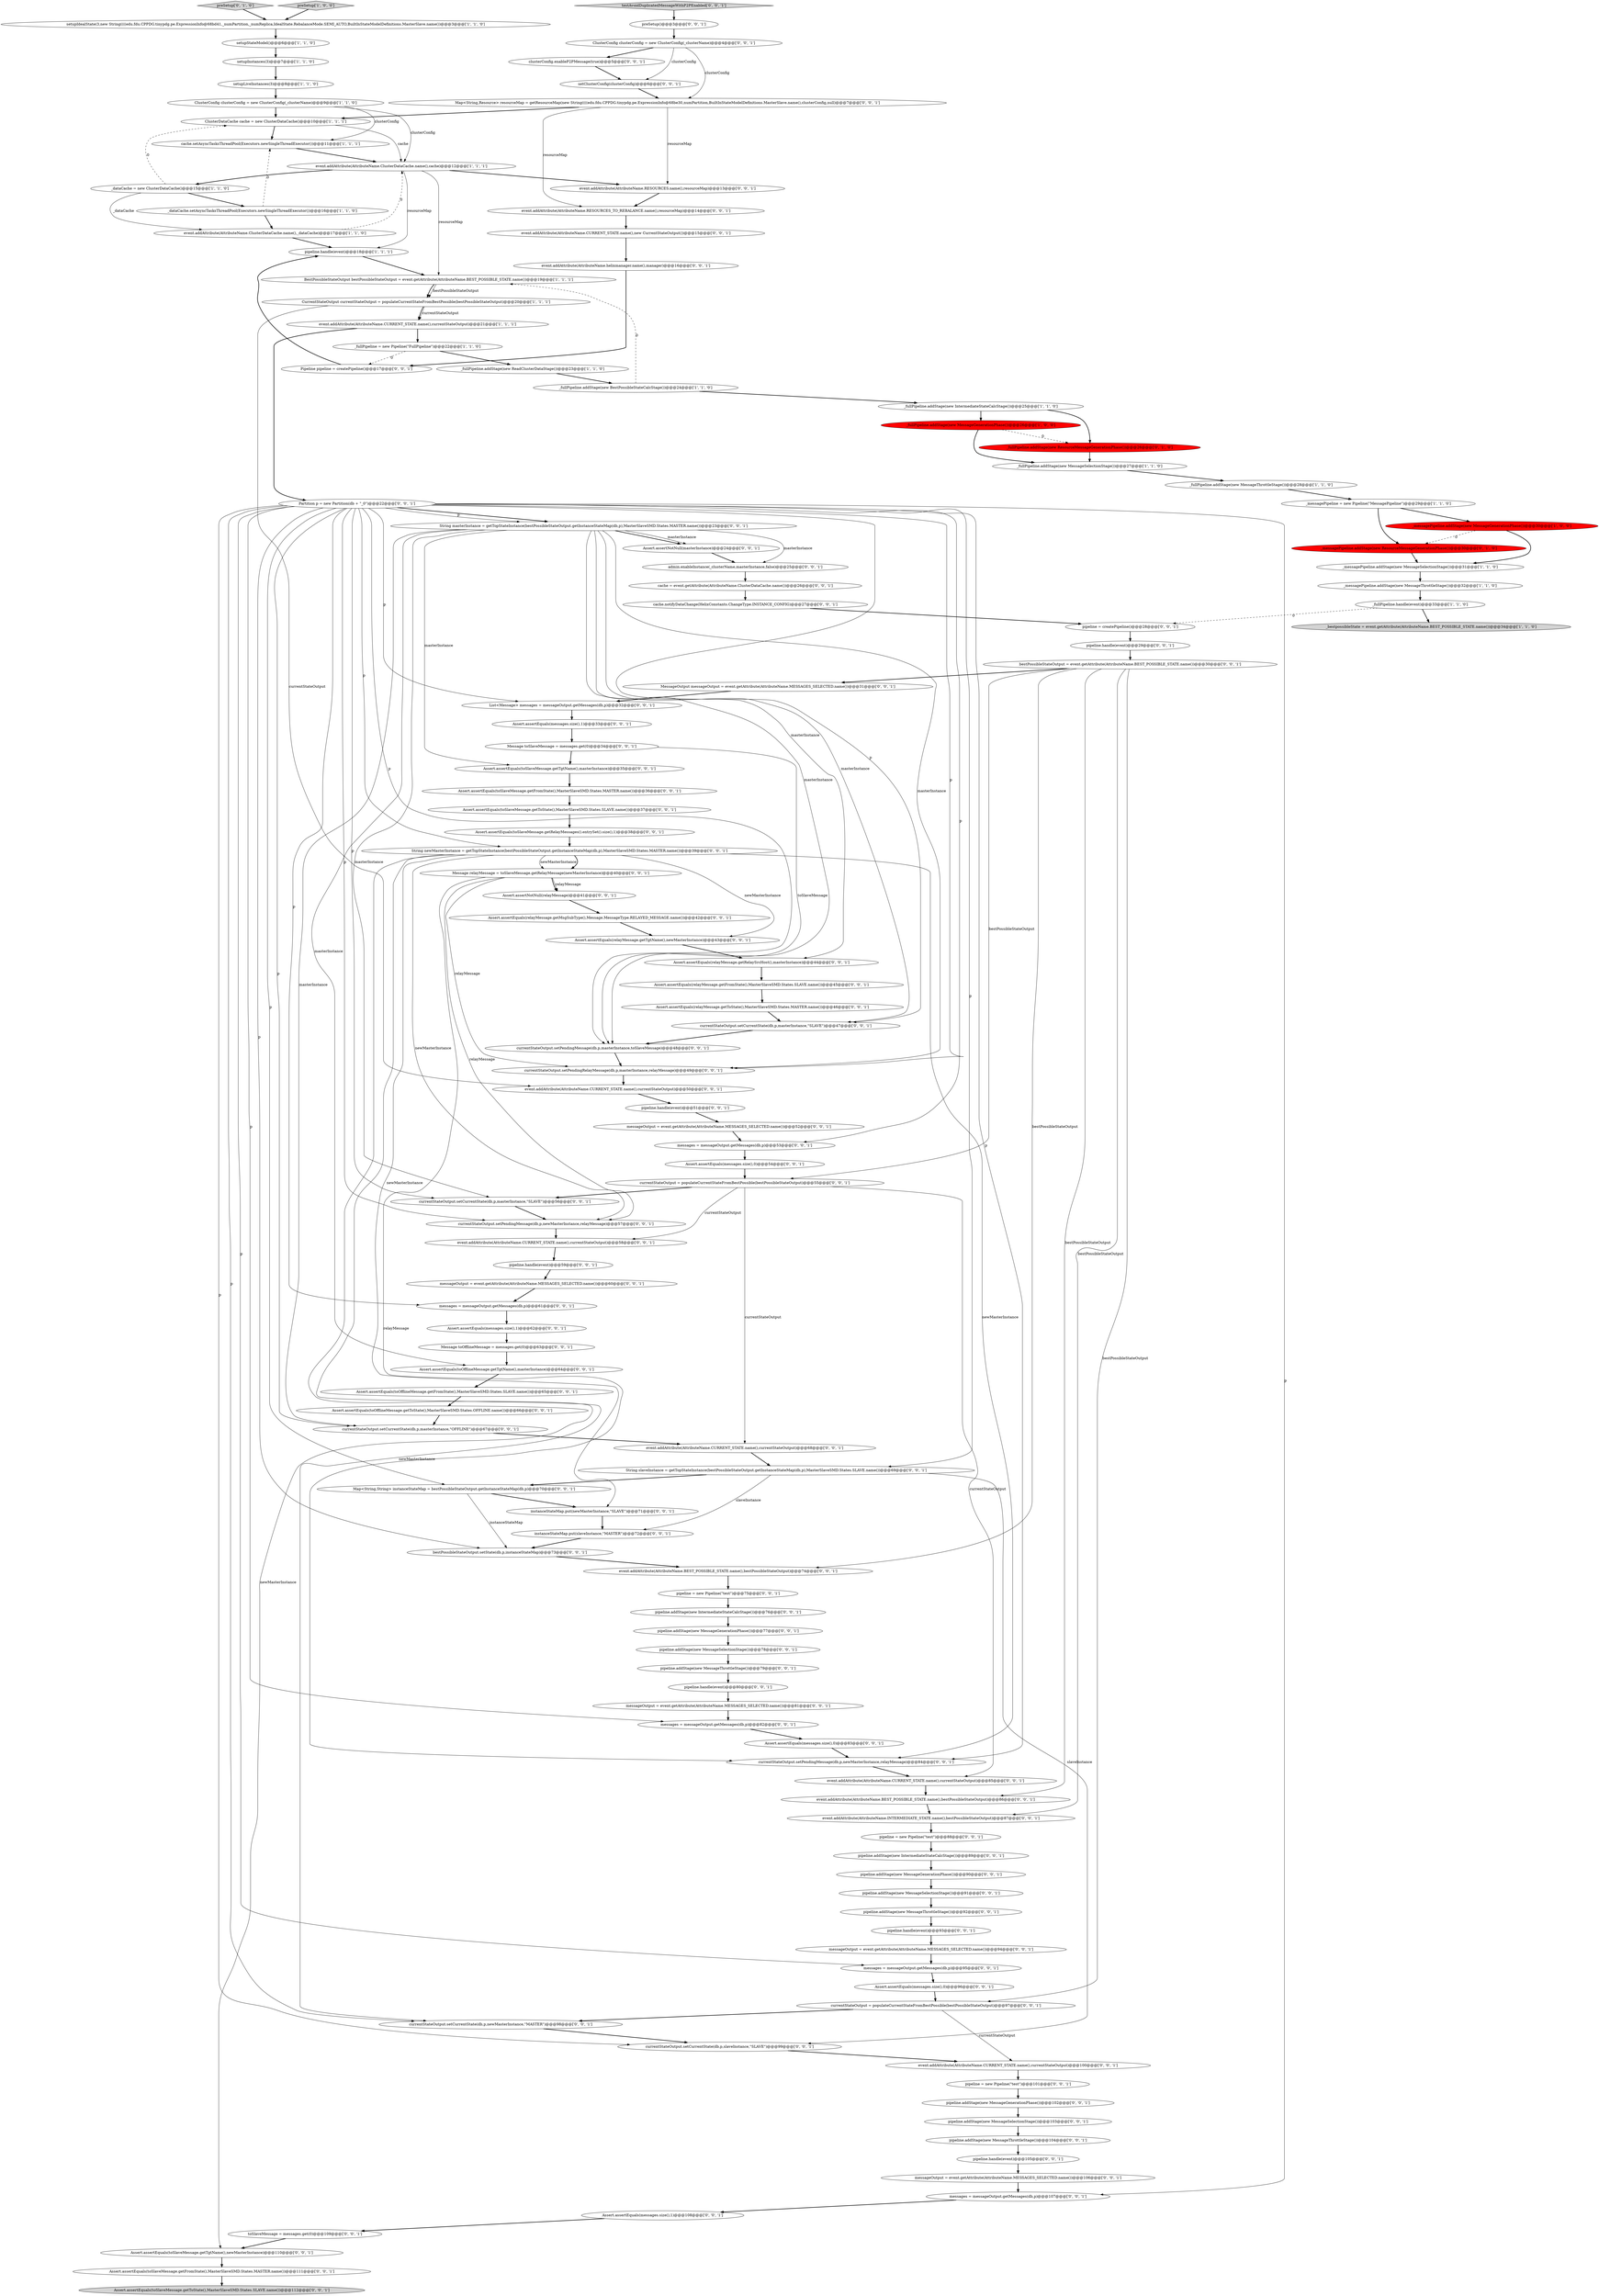 digraph {
0 [style = filled, label = "setupStateModel()@@@6@@@['1', '1', '0']", fillcolor = white, shape = ellipse image = "AAA0AAABBB1BBB"];
99 [style = filled, label = "preSetup()@@@3@@@['0', '0', '1']", fillcolor = white, shape = ellipse image = "AAA0AAABBB3BBB"];
49 [style = filled, label = "Assert.assertEquals(relayMessage.getRelaySrcHost(),masterInstance)@@@44@@@['0', '0', '1']", fillcolor = white, shape = ellipse image = "AAA0AAABBB3BBB"];
109 [style = filled, label = "Assert.assertEquals(toOfflineMessage.getTgtName(),masterInstance)@@@64@@@['0', '0', '1']", fillcolor = white, shape = ellipse image = "AAA0AAABBB3BBB"];
76 [style = filled, label = "pipeline.addStage(new MessageSelectionStage())@@@78@@@['0', '0', '1']", fillcolor = white, shape = ellipse image = "AAA0AAABBB3BBB"];
62 [style = filled, label = "Assert.assertEquals(relayMessage.getFromState(),MasterSlaveSMD.States.SLAVE.name())@@@45@@@['0', '0', '1']", fillcolor = white, shape = ellipse image = "AAA0AAABBB3BBB"];
79 [style = filled, label = "messages = messageOutput.getMessages(db,p)@@@61@@@['0', '0', '1']", fillcolor = white, shape = ellipse image = "AAA0AAABBB3BBB"];
32 [style = filled, label = "pipeline = new Pipeline(\"test\")@@@101@@@['0', '0', '1']", fillcolor = white, shape = ellipse image = "AAA0AAABBB3BBB"];
18 [style = filled, label = "ClusterDataCache cache = new ClusterDataCache()@@@10@@@['1', '1', '1']", fillcolor = white, shape = ellipse image = "AAA0AAABBB1BBB"];
47 [style = filled, label = "event.addAttribute(AttributeName.RESOURCES_TO_REBALANCE.name(),resourceMap)@@@14@@@['0', '0', '1']", fillcolor = white, shape = ellipse image = "AAA0AAABBB3BBB"];
72 [style = filled, label = "Assert.assertEquals(toSlaveMessage.getToState(),MasterSlaveSMD.States.SLAVE.name())@@@112@@@['0', '0', '1']", fillcolor = lightgray, shape = ellipse image = "AAA0AAABBB3BBB"];
2 [style = filled, label = "_messagePipeline = new Pipeline(\"MessagePipeline\")@@@29@@@['1', '1', '0']", fillcolor = white, shape = ellipse image = "AAA0AAABBB1BBB"];
128 [style = filled, label = "String slaveInstance = getTopStateInstance(bestPossibleStateOutput.getInstanceStateMap(db,p),MasterSlaveSMD.States.SLAVE.name())@@@69@@@['0', '0', '1']", fillcolor = white, shape = ellipse image = "AAA0AAABBB3BBB"];
41 [style = filled, label = "Map<String,String> instanceStateMap = bestPossibleStateOutput.getInstanceStateMap(db,p)@@@70@@@['0', '0', '1']", fillcolor = white, shape = ellipse image = "AAA0AAABBB3BBB"];
75 [style = filled, label = "Assert.assertEquals(toOfflineMessage.getToState(),MasterSlaveSMD.States.OFFLINE.name())@@@66@@@['0', '0', '1']", fillcolor = white, shape = ellipse image = "AAA0AAABBB3BBB"];
66 [style = filled, label = "pipeline.addStage(new IntermediateStateCalcStage())@@@76@@@['0', '0', '1']", fillcolor = white, shape = ellipse image = "AAA0AAABBB3BBB"];
110 [style = filled, label = "Assert.assertNotNull(relayMessage)@@@41@@@['0', '0', '1']", fillcolor = white, shape = ellipse image = "AAA0AAABBB3BBB"];
69 [style = filled, label = "pipeline.handle(event)@@@59@@@['0', '0', '1']", fillcolor = white, shape = ellipse image = "AAA0AAABBB3BBB"];
103 [style = filled, label = "Message toOfflineMessage = messages.get(0)@@@63@@@['0', '0', '1']", fillcolor = white, shape = ellipse image = "AAA0AAABBB3BBB"];
40 [style = filled, label = "currentStateOutput.setCurrentState(db,p,masterInstance,\"SLAVE\")@@@47@@@['0', '0', '1']", fillcolor = white, shape = ellipse image = "AAA0AAABBB3BBB"];
42 [style = filled, label = "MessageOutput messageOutput = event.getAttribute(AttributeName.MESSAGES_SELECTED.name())@@@31@@@['0', '0', '1']", fillcolor = white, shape = ellipse image = "AAA0AAABBB3BBB"];
55 [style = filled, label = "pipeline.handle(event)@@@29@@@['0', '0', '1']", fillcolor = white, shape = ellipse image = "AAA0AAABBB3BBB"];
31 [style = filled, label = "_fullPipeline.addStage(new ResourceMessageGenerationPhase())@@@26@@@['0', '1', '0']", fillcolor = red, shape = ellipse image = "AAA1AAABBB2BBB"];
38 [style = filled, label = "String newMasterInstance = getTopStateInstance(bestPossibleStateOutput.getInstanceStateMap(db,p),MasterSlaveSMD.States.MASTER.name())@@@39@@@['0', '0', '1']", fillcolor = white, shape = ellipse image = "AAA0AAABBB3BBB"];
26 [style = filled, label = "ClusterConfig clusterConfig = new ClusterConfig(_clusterName)@@@9@@@['1', '1', '0']", fillcolor = white, shape = ellipse image = "AAA0AAABBB1BBB"];
111 [style = filled, label = "pipeline.addStage(new MessageGenerationPhase())@@@90@@@['0', '0', '1']", fillcolor = white, shape = ellipse image = "AAA0AAABBB3BBB"];
115 [style = filled, label = "bestPossibleStateOutput.setState(db,p,instanceStateMap)@@@73@@@['0', '0', '1']", fillcolor = white, shape = ellipse image = "AAA0AAABBB3BBB"];
91 [style = filled, label = "pipeline = new Pipeline(\"test\")@@@88@@@['0', '0', '1']", fillcolor = white, shape = ellipse image = "AAA0AAABBB3BBB"];
37 [style = filled, label = "pipeline = new Pipeline(\"test\")@@@75@@@['0', '0', '1']", fillcolor = white, shape = ellipse image = "AAA0AAABBB3BBB"];
122 [style = filled, label = "currentStateOutput.setCurrentState(db,p,slaveInstance,\"SLAVE\")@@@99@@@['0', '0', '1']", fillcolor = white, shape = ellipse image = "AAA0AAABBB3BBB"];
70 [style = filled, label = "currentStateOutput.setPendingMessage(db,p,masterInstance,toSlaveMessage)@@@48@@@['0', '0', '1']", fillcolor = white, shape = ellipse image = "AAA0AAABBB3BBB"];
89 [style = filled, label = "instanceStateMap.put(newMasterInstance,\"SLAVE\")@@@71@@@['0', '0', '1']", fillcolor = white, shape = ellipse image = "AAA0AAABBB3BBB"];
28 [style = filled, label = "pipeline.handle(event)@@@18@@@['1', '1', '1']", fillcolor = white, shape = ellipse image = "AAA0AAABBB1BBB"];
1 [style = filled, label = "_fullPipeline.addStage(new IntermediateStateCalcStage())@@@25@@@['1', '1', '0']", fillcolor = white, shape = ellipse image = "AAA0AAABBB1BBB"];
35 [style = filled, label = "Assert.assertEquals(toSlaveMessage.getFromState(),MasterSlaveSMD.States.MASTER.name())@@@111@@@['0', '0', '1']", fillcolor = white, shape = ellipse image = "AAA0AAABBB3BBB"];
19 [style = filled, label = "_messagePipeline.addStage(new MessageSelectionStage())@@@31@@@['1', '1', '0']", fillcolor = white, shape = ellipse image = "AAA0AAABBB1BBB"];
63 [style = filled, label = "event.addAttribute(AttributeName.RESOURCES.name(),resourceMap)@@@13@@@['0', '0', '1']", fillcolor = white, shape = ellipse image = "AAA0AAABBB3BBB"];
108 [style = filled, label = "Message relayMessage = toSlaveMessage.getRelayMessage(newMasterInstance)@@@40@@@['0', '0', '1']", fillcolor = white, shape = ellipse image = "AAA0AAABBB3BBB"];
22 [style = filled, label = "_dataCache = new ClusterDataCache()@@@15@@@['1', '1', '0']", fillcolor = white, shape = ellipse image = "AAA0AAABBB1BBB"];
107 [style = filled, label = "Assert.assertEquals(relayMessage.getToState(),MasterSlaveSMD.States.MASTER.name())@@@46@@@['0', '0', '1']", fillcolor = white, shape = ellipse image = "AAA0AAABBB3BBB"];
34 [style = filled, label = "pipeline.addStage(new MessageGenerationPhase())@@@77@@@['0', '0', '1']", fillcolor = white, shape = ellipse image = "AAA0AAABBB3BBB"];
3 [style = filled, label = "_messagePipeline.addStage(new MessageThrottleStage())@@@32@@@['1', '1', '0']", fillcolor = white, shape = ellipse image = "AAA0AAABBB1BBB"];
74 [style = filled, label = "currentStateOutput.setCurrentState(db,p,masterInstance,\"SLAVE\")@@@56@@@['0', '0', '1']", fillcolor = white, shape = ellipse image = "AAA0AAABBB3BBB"];
124 [style = filled, label = "cache = event.getAttribute(AttributeName.ClusterDataCache.name())@@@26@@@['0', '0', '1']", fillcolor = white, shape = ellipse image = "AAA0AAABBB3BBB"];
120 [style = filled, label = "Assert.assertEquals(toSlaveMessage.getTgtName(),newMasterInstance)@@@110@@@['0', '0', '1']", fillcolor = white, shape = ellipse image = "AAA0AAABBB3BBB"];
25 [style = filled, label = "_fullPipeline = new Pipeline(\"FullPipeline\")@@@22@@@['1', '1', '0']", fillcolor = white, shape = ellipse image = "AAA0AAABBB1BBB"];
81 [style = filled, label = "instanceStateMap.put(slaveInstance,\"MASTER\")@@@72@@@['0', '0', '1']", fillcolor = white, shape = ellipse image = "AAA0AAABBB3BBB"];
84 [style = filled, label = "pipeline.addStage(new MessageThrottleStage())@@@104@@@['0', '0', '1']", fillcolor = white, shape = ellipse image = "AAA0AAABBB3BBB"];
100 [style = filled, label = "messageOutput = event.getAttribute(AttributeName.MESSAGES_SELECTED.name())@@@81@@@['0', '0', '1']", fillcolor = white, shape = ellipse image = "AAA0AAABBB3BBB"];
33 [style = filled, label = "event.addAttribute(AttributeName.CURRENT_STATE.name(),currentStateOutput)@@@68@@@['0', '0', '1']", fillcolor = white, shape = ellipse image = "AAA0AAABBB3BBB"];
83 [style = filled, label = "messages = messageOutput.getMessages(db,p)@@@53@@@['0', '0', '1']", fillcolor = white, shape = ellipse image = "AAA0AAABBB3BBB"];
133 [style = filled, label = "Assert.assertEquals(toOfflineMessage.getFromState(),MasterSlaveSMD.States.SLAVE.name())@@@65@@@['0', '0', '1']", fillcolor = white, shape = ellipse image = "AAA0AAABBB3BBB"];
12 [style = filled, label = "_fullPipeline.addStage(new MessageThrottleStage())@@@28@@@['1', '1', '0']", fillcolor = white, shape = ellipse image = "AAA0AAABBB1BBB"];
57 [style = filled, label = "Map<String,Resource> resourceMap = getResourceMap(new String((((edu.fdu.CPPDG.tinypdg.pe.ExpressionInfo@68be30,numPartition,BuiltInStateModelDefinitions.MasterSlave.name(),clusterConfig,null)@@@7@@@['0', '0', '1']", fillcolor = white, shape = ellipse image = "AAA0AAABBB3BBB"];
7 [style = filled, label = "_fullPipeline.handle(event)@@@33@@@['1', '1', '0']", fillcolor = white, shape = ellipse image = "AAA0AAABBB1BBB"];
59 [style = filled, label = "Assert.assertEquals(toSlaveMessage.getToState(),MasterSlaveSMD.States.SLAVE.name())@@@37@@@['0', '0', '1']", fillcolor = white, shape = ellipse image = "AAA0AAABBB3BBB"];
82 [style = filled, label = "String masterInstance = getTopStateInstance(bestPossibleStateOutput.getInstanceStateMap(db,p),MasterSlaveSMD.States.MASTER.name())@@@23@@@['0', '0', '1']", fillcolor = white, shape = ellipse image = "AAA0AAABBB3BBB"];
27 [style = filled, label = "setupIdealState(3,new String((((edu.fdu.CPPDG.tinypdg.pe.ExpressionInfo@68bd41,_numPartition,_numReplica,IdealState.RebalanceMode.SEMI_AUTO,BuiltInStateModelDefinitions.MasterSlave.name())@@@3@@@['1', '1', '0']", fillcolor = white, shape = ellipse image = "AAA0AAABBB1BBB"];
65 [style = filled, label = "ClusterConfig clusterConfig = new ClusterConfig(_clusterName)@@@4@@@['0', '0', '1']", fillcolor = white, shape = ellipse image = "AAA0AAABBB3BBB"];
113 [style = filled, label = "Assert.assertEquals(toSlaveMessage.getTgtName(),masterInstance)@@@35@@@['0', '0', '1']", fillcolor = white, shape = ellipse image = "AAA0AAABBB3BBB"];
94 [style = filled, label = "pipeline.handle(event)@@@80@@@['0', '0', '1']", fillcolor = white, shape = ellipse image = "AAA0AAABBB3BBB"];
118 [style = filled, label = "messageOutput = event.getAttribute(AttributeName.MESSAGES_SELECTED.name())@@@94@@@['0', '0', '1']", fillcolor = white, shape = ellipse image = "AAA0AAABBB3BBB"];
71 [style = filled, label = "event.addAttribute(AttributeName.CURRENT_STATE.name(),currentStateOutput)@@@85@@@['0', '0', '1']", fillcolor = white, shape = ellipse image = "AAA0AAABBB3BBB"];
14 [style = filled, label = "_bestpossibleState = event.getAttribute(AttributeName.BEST_POSSIBLE_STATE.name())@@@34@@@['1', '1', '0']", fillcolor = lightgray, shape = ellipse image = "AAA0AAABBB1BBB"];
4 [style = filled, label = "setupInstances(3)@@@7@@@['1', '1', '0']", fillcolor = white, shape = ellipse image = "AAA0AAABBB1BBB"];
116 [style = filled, label = "Assert.assertEquals(relayMessage.getMsgSubType(),Message.MessageType.RELAYED_MESSAGE.name())@@@42@@@['0', '0', '1']", fillcolor = white, shape = ellipse image = "AAA0AAABBB3BBB"];
77 [style = filled, label = "pipeline.handle(event)@@@105@@@['0', '0', '1']", fillcolor = white, shape = ellipse image = "AAA0AAABBB3BBB"];
64 [style = filled, label = "Partition p = new Partition(db + \"_0\")@@@22@@@['0', '0', '1']", fillcolor = white, shape = ellipse image = "AAA0AAABBB3BBB"];
92 [style = filled, label = "currentStateOutput = populateCurrentStateFromBestPossible(bestPossibleStateOutput)@@@55@@@['0', '0', '1']", fillcolor = white, shape = ellipse image = "AAA0AAABBB3BBB"];
87 [style = filled, label = "event.addAttribute(AttributeName.CURRENT_STATE.name(),currentStateOutput)@@@58@@@['0', '0', '1']", fillcolor = white, shape = ellipse image = "AAA0AAABBB3BBB"];
68 [style = filled, label = "Assert.assertEquals(messages.size(),0)@@@96@@@['0', '0', '1']", fillcolor = white, shape = ellipse image = "AAA0AAABBB3BBB"];
95 [style = filled, label = "event.addAttribute(AttributeName.CURRENT_STATE.name(),currentStateOutput)@@@50@@@['0', '0', '1']", fillcolor = white, shape = ellipse image = "AAA0AAABBB3BBB"];
39 [style = filled, label = "Assert.assertEquals(relayMessage.getTgtName(),newMasterInstance)@@@43@@@['0', '0', '1']", fillcolor = white, shape = ellipse image = "AAA0AAABBB3BBB"];
102 [style = filled, label = "pipeline.addStage(new MessageSelectionStage())@@@103@@@['0', '0', '1']", fillcolor = white, shape = ellipse image = "AAA0AAABBB3BBB"];
13 [style = filled, label = "_fullPipeline.addStage(new BestPossibleStateCalcStage())@@@24@@@['1', '1', '0']", fillcolor = white, shape = ellipse image = "AAA0AAABBB1BBB"];
21 [style = filled, label = "_fullPipeline.addStage(new MessageSelectionStage())@@@27@@@['1', '1', '0']", fillcolor = white, shape = ellipse image = "AAA0AAABBB1BBB"];
105 [style = filled, label = "event.addAttribute(AttributeName.BEST_POSSIBLE_STATE.name(),bestPossibleStateOutput)@@@74@@@['0', '0', '1']", fillcolor = white, shape = ellipse image = "AAA0AAABBB3BBB"];
20 [style = filled, label = "_fullPipeline.addStage(new MessageGenerationPhase())@@@26@@@['1', '0', '0']", fillcolor = red, shape = ellipse image = "AAA1AAABBB1BBB"];
50 [style = filled, label = "setClusterConfig(clusterConfig)@@@6@@@['0', '0', '1']", fillcolor = white, shape = ellipse image = "AAA0AAABBB3BBB"];
119 [style = filled, label = "messageOutput = event.getAttribute(AttributeName.MESSAGES_SELECTED.name())@@@106@@@['0', '0', '1']", fillcolor = white, shape = ellipse image = "AAA0AAABBB3BBB"];
5 [style = filled, label = "event.addAttribute(AttributeName.ClusterDataCache.name(),_dataCache)@@@17@@@['1', '1', '0']", fillcolor = white, shape = ellipse image = "AAA0AAABBB1BBB"];
54 [style = filled, label = "currentStateOutput.setPendingMessage(db,p,newMasterInstance,relayMessage)@@@84@@@['0', '0', '1']", fillcolor = white, shape = ellipse image = "AAA0AAABBB3BBB"];
17 [style = filled, label = "cache.setAsyncTasksThreadPool(Executors.newSingleThreadExecutor())@@@11@@@['1', '1', '1']", fillcolor = white, shape = ellipse image = "AAA0AAABBB1BBB"];
56 [style = filled, label = "currentStateOutput = populateCurrentStateFromBestPossible(bestPossibleStateOutput)@@@97@@@['0', '0', '1']", fillcolor = white, shape = ellipse image = "AAA0AAABBB3BBB"];
67 [style = filled, label = "Pipeline pipeline = createPipeline()@@@17@@@['0', '0', '1']", fillcolor = white, shape = ellipse image = "AAA0AAABBB3BBB"];
29 [style = filled, label = "preSetup['0', '1', '0']", fillcolor = lightgray, shape = diamond image = "AAA0AAABBB2BBB"];
6 [style = filled, label = "event.addAttribute(AttributeName.ClusterDataCache.name(),cache)@@@12@@@['1', '1', '1']", fillcolor = white, shape = ellipse image = "AAA0AAABBB1BBB"];
80 [style = filled, label = "currentStateOutput.setPendingMessage(db,p,newMasterInstance,relayMessage)@@@57@@@['0', '0', '1']", fillcolor = white, shape = ellipse image = "AAA0AAABBB3BBB"];
23 [style = filled, label = "_fullPipeline.addStage(new ReadClusterDataStage())@@@23@@@['1', '1', '0']", fillcolor = white, shape = ellipse image = "AAA0AAABBB1BBB"];
114 [style = filled, label = "event.addAttribute(AttributeName.helixmanager.name(),manager)@@@16@@@['0', '0', '1']", fillcolor = white, shape = ellipse image = "AAA0AAABBB3BBB"];
43 [style = filled, label = "event.addAttribute(AttributeName.CURRENT_STATE.name(),new CurrentStateOutput())@@@15@@@['0', '0', '1']", fillcolor = white, shape = ellipse image = "AAA0AAABBB3BBB"];
106 [style = filled, label = "List<Message> messages = messageOutput.getMessages(db,p)@@@32@@@['0', '0', '1']", fillcolor = white, shape = ellipse image = "AAA0AAABBB3BBB"];
131 [style = filled, label = "pipeline.addStage(new MessageThrottleStage())@@@92@@@['0', '0', '1']", fillcolor = white, shape = ellipse image = "AAA0AAABBB3BBB"];
73 [style = filled, label = "currentStateOutput.setPendingRelayMessage(db,p,masterInstance,relayMessage)@@@49@@@['0', '0', '1']", fillcolor = white, shape = ellipse image = "AAA0AAABBB3BBB"];
97 [style = filled, label = "messages = messageOutput.getMessages(db,p)@@@95@@@['0', '0', '1']", fillcolor = white, shape = ellipse image = "AAA0AAABBB3BBB"];
123 [style = filled, label = "messageOutput = event.getAttribute(AttributeName.MESSAGES_SELECTED.name())@@@60@@@['0', '0', '1']", fillcolor = white, shape = ellipse image = "AAA0AAABBB3BBB"];
48 [style = filled, label = "Assert.assertEquals(toSlaveMessage.getRelayMessages().entrySet().size(),1)@@@38@@@['0', '0', '1']", fillcolor = white, shape = ellipse image = "AAA0AAABBB3BBB"];
44 [style = filled, label = "messages = messageOutput.getMessages(db,p)@@@82@@@['0', '0', '1']", fillcolor = white, shape = ellipse image = "AAA0AAABBB3BBB"];
11 [style = filled, label = "CurrentStateOutput currentStateOutput = populateCurrentStateFromBestPossible(bestPossibleStateOutput)@@@20@@@['1', '1', '1']", fillcolor = white, shape = ellipse image = "AAA0AAABBB1BBB"];
53 [style = filled, label = "currentStateOutput.setCurrentState(db,p,newMasterInstance,\"MASTER\")@@@98@@@['0', '0', '1']", fillcolor = white, shape = ellipse image = "AAA0AAABBB3BBB"];
130 [style = filled, label = "pipeline.addStage(new MessageSelectionStage())@@@91@@@['0', '0', '1']", fillcolor = white, shape = ellipse image = "AAA0AAABBB3BBB"];
127 [style = filled, label = "Assert.assertEquals(messages.size(),0)@@@54@@@['0', '0', '1']", fillcolor = white, shape = ellipse image = "AAA0AAABBB3BBB"];
98 [style = filled, label = "Assert.assertEquals(messages.size(),0)@@@83@@@['0', '0', '1']", fillcolor = white, shape = ellipse image = "AAA0AAABBB3BBB"];
86 [style = filled, label = "event.addAttribute(AttributeName.CURRENT_STATE.name(),currentStateOutput)@@@100@@@['0', '0', '1']", fillcolor = white, shape = ellipse image = "AAA0AAABBB3BBB"];
58 [style = filled, label = "toSlaveMessage = messages.get(0)@@@109@@@['0', '0', '1']", fillcolor = white, shape = ellipse image = "AAA0AAABBB3BBB"];
85 [style = filled, label = "Assert.assertNotNull(masterInstance)@@@24@@@['0', '0', '1']", fillcolor = white, shape = ellipse image = "AAA0AAABBB3BBB"];
101 [style = filled, label = "cache.notifyDataChange(HelixConstants.ChangeType.INSTANCE_CONFIG)@@@27@@@['0', '0', '1']", fillcolor = white, shape = ellipse image = "AAA0AAABBB3BBB"];
93 [style = filled, label = "pipeline.addStage(new MessageThrottleStage())@@@79@@@['0', '0', '1']", fillcolor = white, shape = ellipse image = "AAA0AAABBB3BBB"];
30 [style = filled, label = "_messagePipeline.addStage(new ResourceMessageGenerationPhase())@@@30@@@['0', '1', '0']", fillcolor = red, shape = ellipse image = "AAA1AAABBB2BBB"];
125 [style = filled, label = "event.addAttribute(AttributeName.INTERMEDIATE_STATE.name(),bestPossibleStateOutput)@@@87@@@['0', '0', '1']", fillcolor = white, shape = ellipse image = "AAA0AAABBB3BBB"];
16 [style = filled, label = "preSetup['1', '0', '0']", fillcolor = lightgray, shape = diamond image = "AAA0AAABBB1BBB"];
60 [style = filled, label = "pipeline.addStage(new IntermediateStateCalcStage())@@@89@@@['0', '0', '1']", fillcolor = white, shape = ellipse image = "AAA0AAABBB3BBB"];
126 [style = filled, label = "Assert.assertEquals(toSlaveMessage.getFromState(),MasterSlaveSMD.States.MASTER.name())@@@36@@@['0', '0', '1']", fillcolor = white, shape = ellipse image = "AAA0AAABBB3BBB"];
61 [style = filled, label = "currentStateOutput.setCurrentState(db,p,masterInstance,\"OFFLINE\")@@@67@@@['0', '0', '1']", fillcolor = white, shape = ellipse image = "AAA0AAABBB3BBB"];
96 [style = filled, label = "event.addAttribute(AttributeName.BEST_POSSIBLE_STATE.name(),bestPossibleStateOutput)@@@86@@@['0', '0', '1']", fillcolor = white, shape = ellipse image = "AAA0AAABBB3BBB"];
90 [style = filled, label = "admin.enableInstance(_clusterName,masterInstance,false)@@@25@@@['0', '0', '1']", fillcolor = white, shape = ellipse image = "AAA0AAABBB3BBB"];
117 [style = filled, label = "Assert.assertEquals(messages.size(),1)@@@62@@@['0', '0', '1']", fillcolor = white, shape = ellipse image = "AAA0AAABBB3BBB"];
51 [style = filled, label = "Message toSlaveMessage = messages.get(0)@@@34@@@['0', '0', '1']", fillcolor = white, shape = ellipse image = "AAA0AAABBB3BBB"];
88 [style = filled, label = "pipeline.addStage(new MessageGenerationPhase())@@@102@@@['0', '0', '1']", fillcolor = white, shape = ellipse image = "AAA0AAABBB3BBB"];
46 [style = filled, label = "Assert.assertEquals(messages.size(),1)@@@108@@@['0', '0', '1']", fillcolor = white, shape = ellipse image = "AAA0AAABBB3BBB"];
129 [style = filled, label = "messageOutput = event.getAttribute(AttributeName.MESSAGES_SELECTED.name())@@@52@@@['0', '0', '1']", fillcolor = white, shape = ellipse image = "AAA0AAABBB3BBB"];
112 [style = filled, label = "clusterConfig.enableP2PMessage(true)@@@5@@@['0', '0', '1']", fillcolor = white, shape = ellipse image = "AAA0AAABBB3BBB"];
8 [style = filled, label = "event.addAttribute(AttributeName.CURRENT_STATE.name(),currentStateOutput)@@@21@@@['1', '1', '1']", fillcolor = white, shape = ellipse image = "AAA0AAABBB1BBB"];
45 [style = filled, label = "messages = messageOutput.getMessages(db,p)@@@107@@@['0', '0', '1']", fillcolor = white, shape = ellipse image = "AAA0AAABBB3BBB"];
15 [style = filled, label = "_messagePipeline.addStage(new MessageGenerationPhase())@@@30@@@['1', '0', '0']", fillcolor = red, shape = ellipse image = "AAA1AAABBB1BBB"];
121 [style = filled, label = "testAvoidDuplicatedMessageWithP2PEnabled['0', '0', '1']", fillcolor = lightgray, shape = diamond image = "AAA0AAABBB3BBB"];
104 [style = filled, label = "pipeline.handle(event)@@@93@@@['0', '0', '1']", fillcolor = white, shape = ellipse image = "AAA0AAABBB3BBB"];
36 [style = filled, label = "bestPossibleStateOutput = event.getAttribute(AttributeName.BEST_POSSIBLE_STATE.name())@@@30@@@['0', '0', '1']", fillcolor = white, shape = ellipse image = "AAA0AAABBB3BBB"];
9 [style = filled, label = "_dataCache.setAsyncTasksThreadPool(Executors.newSingleThreadExecutor())@@@16@@@['1', '1', '0']", fillcolor = white, shape = ellipse image = "AAA0AAABBB1BBB"];
132 [style = filled, label = "pipeline = createPipeline()@@@28@@@['0', '0', '1']", fillcolor = white, shape = ellipse image = "AAA0AAABBB3BBB"];
10 [style = filled, label = "BestPossibleStateOutput bestPossibleStateOutput = event.getAttribute(AttributeName.BEST_POSSIBLE_STATE.name())@@@19@@@['1', '1', '1']", fillcolor = white, shape = ellipse image = "AAA0AAABBB1BBB"];
24 [style = filled, label = "setupLiveInstances(3)@@@8@@@['1', '1', '0']", fillcolor = white, shape = ellipse image = "AAA0AAABBB1BBB"];
52 [style = filled, label = "pipeline.handle(event)@@@51@@@['0', '0', '1']", fillcolor = white, shape = ellipse image = "AAA0AAABBB3BBB"];
78 [style = filled, label = "Assert.assertEquals(messages.size(),1)@@@33@@@['0', '0', '1']", fillcolor = white, shape = ellipse image = "AAA0AAABBB3BBB"];
84->77 [style = bold, label=""];
67->28 [style = bold, label=""];
55->36 [style = bold, label=""];
109->133 [style = bold, label=""];
64->83 [style = solid, label="p"];
64->115 [style = solid, label="p"];
38->54 [style = solid, label="newMasterInstance"];
64->80 [style = solid, label="p"];
38->108 [style = solid, label="newMasterInstance"];
6->22 [style = bold, label=""];
97->68 [style = bold, label=""];
1->20 [style = bold, label=""];
88->102 [style = bold, label=""];
114->67 [style = bold, label=""];
122->86 [style = bold, label=""];
64->106 [style = solid, label="p"];
31->21 [style = bold, label=""];
82->85 [style = bold, label=""];
5->28 [style = bold, label=""];
113->126 [style = bold, label=""];
82->113 [style = solid, label="masterInstance"];
64->128 [style = solid, label="p"];
13->1 [style = bold, label=""];
53->122 [style = bold, label=""];
108->110 [style = solid, label="relayMessage"];
82->70 [style = solid, label="masterInstance"];
7->14 [style = bold, label=""];
64->122 [style = solid, label="p"];
77->119 [style = bold, label=""];
22->5 [style = solid, label="_dataCache"];
101->132 [style = bold, label=""];
70->73 [style = bold, label=""];
12->2 [style = bold, label=""];
82->74 [style = solid, label="masterInstance"];
106->78 [style = bold, label=""];
5->6 [style = dashed, label="0"];
41->89 [style = bold, label=""];
111->130 [style = bold, label=""];
64->45 [style = solid, label="p"];
23->13 [style = bold, label=""];
93->94 [style = bold, label=""];
58->120 [style = bold, label=""];
132->55 [style = bold, label=""];
83->127 [style = bold, label=""];
38->120 [style = solid, label="newMasterInstance"];
38->53 [style = solid, label="newMasterInstance"];
39->49 [style = bold, label=""];
2->15 [style = bold, label=""];
104->118 [style = bold, label=""];
36->105 [style = solid, label="bestPossibleStateOutput"];
108->80 [style = solid, label="relayMessage"];
11->8 [style = solid, label="currentStateOutput"];
128->81 [style = solid, label="slaveInstance"];
9->5 [style = bold, label=""];
7->132 [style = dashed, label="0"];
82->85 [style = solid, label="masterInstance"];
133->75 [style = bold, label=""];
1->31 [style = bold, label=""];
99->65 [style = bold, label=""];
54->71 [style = bold, label=""];
125->91 [style = bold, label=""];
19->3 [style = bold, label=""];
56->53 [style = bold, label=""];
64->53 [style = solid, label="p"];
100->44 [style = bold, label=""];
10->11 [style = bold, label=""];
131->104 [style = bold, label=""];
42->106 [style = bold, label=""];
27->0 [style = bold, label=""];
107->40 [style = bold, label=""];
98->54 [style = bold, label=""];
108->110 [style = bold, label=""];
8->64 [style = bold, label=""];
120->35 [style = bold, label=""];
69->123 [style = bold, label=""];
22->9 [style = bold, label=""];
85->90 [style = bold, label=""];
71->96 [style = bold, label=""];
118->97 [style = bold, label=""];
15->30 [style = dashed, label="0"];
64->61 [style = solid, label="p"];
47->43 [style = bold, label=""];
65->57 [style = solid, label="clusterConfig"];
64->41 [style = solid, label="p"];
49->62 [style = bold, label=""];
75->61 [style = bold, label=""];
82->49 [style = solid, label="masterInstance"];
79->117 [style = bold, label=""];
36->125 [style = solid, label="bestPossibleStateOutput"];
22->18 [style = dashed, label="0"];
65->112 [style = bold, label=""];
66->34 [style = bold, label=""];
30->19 [style = bold, label=""];
29->27 [style = bold, label=""];
91->60 [style = bold, label=""];
65->50 [style = solid, label="clusterConfig"];
89->81 [style = bold, label=""];
3->7 [style = bold, label=""];
6->28 [style = solid, label="resourceMap"];
87->69 [style = bold, label=""];
102->84 [style = bold, label=""];
64->40 [style = solid, label="p"];
11->8 [style = bold, label=""];
45->46 [style = bold, label=""];
92->33 [style = solid, label="currentStateOutput"];
129->83 [style = bold, label=""];
81->115 [style = bold, label=""];
32->88 [style = bold, label=""];
59->48 [style = bold, label=""];
62->107 [style = bold, label=""];
36->42 [style = bold, label=""];
128->41 [style = bold, label=""];
92->74 [style = bold, label=""];
64->82 [style = bold, label=""];
10->11 [style = solid, label="bestPossibleStateOutput"];
63->47 [style = bold, label=""];
95->52 [style = bold, label=""];
110->116 [style = bold, label=""];
117->103 [style = bold, label=""];
4->24 [style = bold, label=""];
33->128 [style = bold, label=""];
36->56 [style = solid, label="bestPossibleStateOutput"];
16->27 [style = bold, label=""];
108->73 [style = solid, label="relayMessage"];
17->6 [style = bold, label=""];
78->51 [style = bold, label=""];
51->113 [style = bold, label=""];
64->38 [style = solid, label="p"];
20->31 [style = dashed, label="0"];
38->89 [style = solid, label="newMasterInstance"];
94->100 [style = bold, label=""];
25->67 [style = dashed, label="0"];
13->10 [style = dashed, label="0"];
57->47 [style = solid, label="resourceMap"];
82->40 [style = solid, label="masterInstance"];
6->10 [style = solid, label="resourceMap"];
15->19 [style = bold, label=""];
38->108 [style = bold, label=""];
37->66 [style = bold, label=""];
116->39 [style = bold, label=""];
21->12 [style = bold, label=""];
26->6 [style = solid, label="clusterConfig"];
64->70 [style = solid, label="p"];
24->26 [style = bold, label=""];
92->71 [style = solid, label="currentStateOutput"];
64->54 [style = solid, label="p"];
123->79 [style = bold, label=""];
64->97 [style = solid, label="p"];
50->57 [style = bold, label=""];
51->70 [style = solid, label="toSlaveMessage"];
112->50 [style = bold, label=""];
105->37 [style = bold, label=""];
82->109 [style = solid, label="masterInstance"];
6->63 [style = bold, label=""];
64->74 [style = solid, label="p"];
57->63 [style = solid, label="resourceMap"];
82->61 [style = solid, label="masterInstance"];
34->76 [style = bold, label=""];
18->6 [style = solid, label="cache"];
40->70 [style = bold, label=""];
82->73 [style = solid, label="masterInstance"];
28->10 [style = bold, label=""];
92->87 [style = solid, label="currentStateOutput"];
96->125 [style = bold, label=""];
64->82 [style = solid, label="p"];
25->23 [style = bold, label=""];
41->115 [style = solid, label="instanceStateMap"];
18->17 [style = bold, label=""];
80->87 [style = bold, label=""];
60->111 [style = bold, label=""];
124->101 [style = bold, label=""];
46->58 [style = bold, label=""];
64->44 [style = solid, label="p"];
57->18 [style = bold, label=""];
64->73 [style = solid, label="p"];
74->80 [style = bold, label=""];
68->56 [style = bold, label=""];
43->114 [style = bold, label=""];
121->99 [style = bold, label=""];
20->21 [style = bold, label=""];
126->59 [style = bold, label=""];
52->129 [style = bold, label=""];
90->124 [style = bold, label=""];
128->122 [style = solid, label="slaveInstance"];
48->38 [style = bold, label=""];
127->92 [style = bold, label=""];
11->95 [style = solid, label="currentStateOutput"];
0->4 [style = bold, label=""];
103->109 [style = bold, label=""];
36->96 [style = solid, label="bestPossibleStateOutput"];
82->90 [style = solid, label="masterInstance"];
9->17 [style = dashed, label="0"];
56->86 [style = solid, label="currentStateOutput"];
119->45 [style = bold, label=""];
73->95 [style = bold, label=""];
35->72 [style = bold, label=""];
38->80 [style = solid, label="newMasterInstance"];
115->105 [style = bold, label=""];
64->79 [style = solid, label="p"];
130->131 [style = bold, label=""];
26->17 [style = solid, label="clusterConfig"];
2->30 [style = bold, label=""];
38->39 [style = solid, label="newMasterInstance"];
8->25 [style = bold, label=""];
61->33 [style = bold, label=""];
76->93 [style = bold, label=""];
108->54 [style = solid, label="relayMessage"];
86->32 [style = bold, label=""];
36->92 [style = solid, label="bestPossibleStateOutput"];
26->18 [style = bold, label=""];
44->98 [style = bold, label=""];
}
